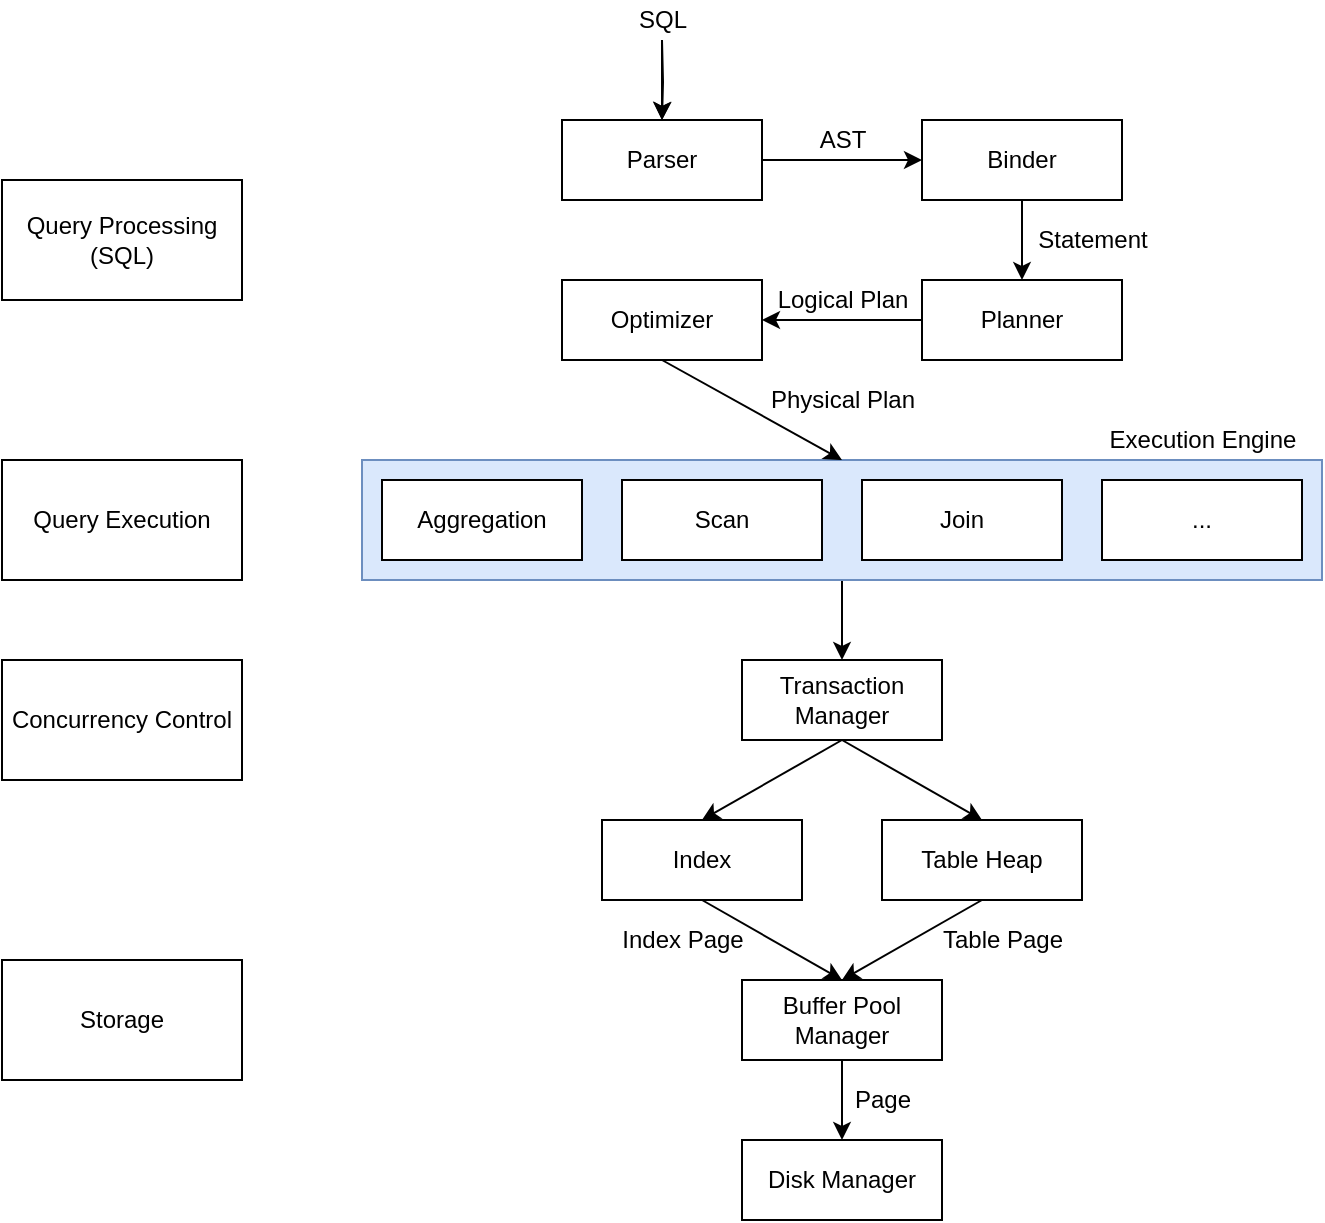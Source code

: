 <mxfile version="14.6.13" type="device"><diagram id="AxbCKd5H-cRFrtCrANaH" name="Page-1"><mxGraphModel dx="1796" dy="672" grid="1" gridSize="10" guides="1" tooltips="1" connect="1" arrows="1" fold="1" page="1" pageScale="1" pageWidth="850" pageHeight="1100" math="0" shadow="0"><root><mxCell id="0"/><mxCell id="1" parent="0"/><mxCell id="aJORgxq5RFMRZwedHOlV-42" value="" style="edgeStyle=orthogonalEdgeStyle;rounded=0;orthogonalLoop=1;jettySize=auto;html=1;" parent="1" source="aJORgxq5RFMRZwedHOlV-20" target="aJORgxq5RFMRZwedHOlV-27" edge="1"><mxGeometry relative="1" as="geometry"/></mxCell><mxCell id="aJORgxq5RFMRZwedHOlV-20" value="" style="rounded=0;whiteSpace=wrap;html=1;fillColor=#dae8fc;strokeColor=#6c8ebf;" parent="1" vertex="1"><mxGeometry x="120" y="320" width="480" height="60" as="geometry"/></mxCell><mxCell id="aJORgxq5RFMRZwedHOlV-4" value="" style="edgeStyle=orthogonalEdgeStyle;rounded=0;orthogonalLoop=1;jettySize=auto;html=1;" parent="1" source="aJORgxq5RFMRZwedHOlV-1" target="aJORgxq5RFMRZwedHOlV-3" edge="1"><mxGeometry relative="1" as="geometry"/></mxCell><mxCell id="aJORgxq5RFMRZwedHOlV-1" value="Parser" style="rounded=0;whiteSpace=wrap;html=1;" parent="1" vertex="1"><mxGeometry x="220" y="150" width="100" height="40" as="geometry"/></mxCell><mxCell id="aJORgxq5RFMRZwedHOlV-13" value="" style="edgeStyle=orthogonalEdgeStyle;rounded=0;orthogonalLoop=1;jettySize=auto;html=1;" parent="1" source="aJORgxq5RFMRZwedHOlV-3" target="aJORgxq5RFMRZwedHOlV-6" edge="1"><mxGeometry relative="1" as="geometry"/></mxCell><mxCell id="aJORgxq5RFMRZwedHOlV-3" value="Binder" style="rounded=0;whiteSpace=wrap;html=1;" parent="1" vertex="1"><mxGeometry x="400" y="150" width="100" height="40" as="geometry"/></mxCell><mxCell id="aJORgxq5RFMRZwedHOlV-5" value="AST" style="text;html=1;align=center;verticalAlign=middle;resizable=0;points=[];autosize=1;strokeColor=none;" parent="1" vertex="1"><mxGeometry x="340" y="150" width="40" height="20" as="geometry"/></mxCell><mxCell id="aJORgxq5RFMRZwedHOlV-14" value="" style="edgeStyle=orthogonalEdgeStyle;rounded=0;orthogonalLoop=1;jettySize=auto;html=1;" parent="1" source="aJORgxq5RFMRZwedHOlV-6" target="aJORgxq5RFMRZwedHOlV-9" edge="1"><mxGeometry relative="1" as="geometry"/></mxCell><mxCell id="aJORgxq5RFMRZwedHOlV-6" value="Planner" style="rounded=0;whiteSpace=wrap;html=1;" parent="1" vertex="1"><mxGeometry x="400" y="230" width="100" height="40" as="geometry"/></mxCell><mxCell id="aJORgxq5RFMRZwedHOlV-8" value="Statement" style="text;html=1;align=center;verticalAlign=middle;resizable=0;points=[];autosize=1;strokeColor=none;" parent="1" vertex="1"><mxGeometry x="450" y="200" width="70" height="20" as="geometry"/></mxCell><mxCell id="aJORgxq5RFMRZwedHOlV-9" value="Optimizer" style="rounded=0;whiteSpace=wrap;html=1;" parent="1" vertex="1"><mxGeometry x="220" y="230" width="100" height="40" as="geometry"/></mxCell><mxCell id="aJORgxq5RFMRZwedHOlV-11" value="Logical Plan" style="text;html=1;align=center;verticalAlign=middle;resizable=0;points=[];autosize=1;strokeColor=none;" parent="1" vertex="1"><mxGeometry x="320" y="230" width="80" height="20" as="geometry"/></mxCell><mxCell id="aJORgxq5RFMRZwedHOlV-12" value="Aggregation" style="rounded=0;whiteSpace=wrap;html=1;" parent="1" vertex="1"><mxGeometry x="130" y="330" width="100" height="40" as="geometry"/></mxCell><mxCell id="aJORgxq5RFMRZwedHOlV-15" value="Scan" style="rounded=0;whiteSpace=wrap;html=1;" parent="1" vertex="1"><mxGeometry x="250" y="330" width="100" height="40" as="geometry"/></mxCell><mxCell id="aJORgxq5RFMRZwedHOlV-17" value="Join" style="rounded=0;whiteSpace=wrap;html=1;" parent="1" vertex="1"><mxGeometry x="370" y="330" width="100" height="40" as="geometry"/></mxCell><mxCell id="aJORgxq5RFMRZwedHOlV-19" value="..." style="rounded=0;whiteSpace=wrap;html=1;" parent="1" vertex="1"><mxGeometry x="490" y="330" width="100" height="40" as="geometry"/></mxCell><mxCell id="aJORgxq5RFMRZwedHOlV-21" value="" style="endArrow=classic;html=1;exitX=0.5;exitY=1;exitDx=0;exitDy=0;entryX=0.5;entryY=0;entryDx=0;entryDy=0;" parent="1" source="aJORgxq5RFMRZwedHOlV-9" target="aJORgxq5RFMRZwedHOlV-20" edge="1"><mxGeometry width="50" height="50" relative="1" as="geometry"><mxPoint x="170" y="330" as="sourcePoint"/><mxPoint x="350" y="310" as="targetPoint"/></mxGeometry></mxCell><mxCell id="aJORgxq5RFMRZwedHOlV-22" value="Physical Plan" style="text;html=1;align=center;verticalAlign=middle;resizable=0;points=[];autosize=1;strokeColor=none;" parent="1" vertex="1"><mxGeometry x="315" y="280" width="90" height="20" as="geometry"/></mxCell><mxCell id="aJORgxq5RFMRZwedHOlV-23" value="Execution Engine" style="text;html=1;align=center;verticalAlign=middle;resizable=0;points=[];autosize=1;strokeColor=none;" parent="1" vertex="1"><mxGeometry x="485" y="300" width="110" height="20" as="geometry"/></mxCell><mxCell id="aJORgxq5RFMRZwedHOlV-24" value="Query Processing (SQL)" style="rounded=0;whiteSpace=wrap;html=1;" parent="1" vertex="1"><mxGeometry x="-60" y="180" width="120" height="60" as="geometry"/></mxCell><mxCell id="aJORgxq5RFMRZwedHOlV-25" value="Query Execution" style="rounded=0;whiteSpace=wrap;html=1;" parent="1" vertex="1"><mxGeometry x="-60" y="320" width="120" height="60" as="geometry"/></mxCell><mxCell id="aJORgxq5RFMRZwedHOlV-27" value="Transaction Manager" style="rounded=0;whiteSpace=wrap;html=1;" parent="1" vertex="1"><mxGeometry x="310" y="420" width="100" height="40" as="geometry"/></mxCell><mxCell id="aJORgxq5RFMRZwedHOlV-29" value="Index" style="rounded=0;whiteSpace=wrap;html=1;" parent="1" vertex="1"><mxGeometry x="240" y="500" width="100" height="40" as="geometry"/></mxCell><mxCell id="aJORgxq5RFMRZwedHOlV-30" value="Table Heap" style="rounded=0;whiteSpace=wrap;html=1;" parent="1" vertex="1"><mxGeometry x="380" y="500" width="100" height="40" as="geometry"/></mxCell><mxCell id="aJORgxq5RFMRZwedHOlV-33" value="" style="edgeStyle=orthogonalEdgeStyle;rounded=0;orthogonalLoop=1;jettySize=auto;html=1;" parent="1" source="aJORgxq5RFMRZwedHOlV-31" target="aJORgxq5RFMRZwedHOlV-32" edge="1"><mxGeometry relative="1" as="geometry"/></mxCell><mxCell id="aJORgxq5RFMRZwedHOlV-31" value="Buffer Pool Manager" style="rounded=0;whiteSpace=wrap;html=1;" parent="1" vertex="1"><mxGeometry x="310" y="580" width="100" height="40" as="geometry"/></mxCell><mxCell id="aJORgxq5RFMRZwedHOlV-32" value="Disk Manager" style="rounded=0;whiteSpace=wrap;html=1;" parent="1" vertex="1"><mxGeometry x="310" y="660" width="100" height="40" as="geometry"/></mxCell><mxCell id="aJORgxq5RFMRZwedHOlV-34" value="Page" style="text;html=1;align=center;verticalAlign=middle;resizable=0;points=[];autosize=1;strokeColor=none;" parent="1" vertex="1"><mxGeometry x="360" y="630" width="40" height="20" as="geometry"/></mxCell><mxCell id="aJORgxq5RFMRZwedHOlV-36" value="" style="endArrow=classic;html=1;exitX=0.5;exitY=1;exitDx=0;exitDy=0;entryX=0.5;entryY=0;entryDx=0;entryDy=0;" parent="1" source="aJORgxq5RFMRZwedHOlV-30" target="aJORgxq5RFMRZwedHOlV-31" edge="1"><mxGeometry width="50" height="50" relative="1" as="geometry"><mxPoint x="440" y="620" as="sourcePoint"/><mxPoint x="490" y="570" as="targetPoint"/></mxGeometry></mxCell><mxCell id="aJORgxq5RFMRZwedHOlV-37" value="Table Page" style="text;html=1;align=center;verticalAlign=middle;resizable=0;points=[];autosize=1;strokeColor=none;" parent="1" vertex="1"><mxGeometry x="400" y="550" width="80" height="20" as="geometry"/></mxCell><mxCell id="aJORgxq5RFMRZwedHOlV-38" value="" style="endArrow=classic;html=1;entryX=0.5;entryY=0;entryDx=0;entryDy=0;exitX=0.5;exitY=1;exitDx=0;exitDy=0;" parent="1" source="aJORgxq5RFMRZwedHOlV-29" target="aJORgxq5RFMRZwedHOlV-31" edge="1"><mxGeometry width="50" height="50" relative="1" as="geometry"><mxPoint x="220" y="620" as="sourcePoint"/><mxPoint x="270" y="570" as="targetPoint"/></mxGeometry></mxCell><mxCell id="aJORgxq5RFMRZwedHOlV-39" value="Index Page" style="text;html=1;align=center;verticalAlign=middle;resizable=0;points=[];autosize=1;strokeColor=none;" parent="1" vertex="1"><mxGeometry x="240" y="550" width="80" height="20" as="geometry"/></mxCell><mxCell id="aJORgxq5RFMRZwedHOlV-40" value="" style="endArrow=classic;html=1;entryX=0.5;entryY=0;entryDx=0;entryDy=0;exitX=0.5;exitY=1;exitDx=0;exitDy=0;" parent="1" source="aJORgxq5RFMRZwedHOlV-27" target="aJORgxq5RFMRZwedHOlV-29" edge="1"><mxGeometry width="50" height="50" relative="1" as="geometry"><mxPoint x="220" y="480" as="sourcePoint"/><mxPoint x="270" y="430" as="targetPoint"/></mxGeometry></mxCell><mxCell id="aJORgxq5RFMRZwedHOlV-41" value="" style="endArrow=classic;html=1;entryX=0.5;entryY=0;entryDx=0;entryDy=0;" parent="1" target="aJORgxq5RFMRZwedHOlV-30" edge="1"><mxGeometry width="50" height="50" relative="1" as="geometry"><mxPoint x="360" y="460" as="sourcePoint"/><mxPoint x="500" y="430" as="targetPoint"/></mxGeometry></mxCell><mxCell id="aJORgxq5RFMRZwedHOlV-43" value="Concurrency Control" style="rounded=0;whiteSpace=wrap;html=1;" parent="1" vertex="1"><mxGeometry x="-60" y="420" width="120" height="60" as="geometry"/></mxCell><mxCell id="aJORgxq5RFMRZwedHOlV-44" value="Storage" style="rounded=0;whiteSpace=wrap;html=1;" parent="1" vertex="1"><mxGeometry x="-60" y="570" width="120" height="60" as="geometry"/></mxCell><mxCell id="ywtLykR-ic0ZpVA3X3bW-1" value="" style="endArrow=classic;html=1;entryX=0.5;entryY=0;entryDx=0;entryDy=0;" edge="1" parent="1" target="aJORgxq5RFMRZwedHOlV-1"><mxGeometry width="50" height="50" relative="1" as="geometry"><mxPoint x="270" y="110" as="sourcePoint"/><mxPoint x="290" y="60" as="targetPoint"/></mxGeometry></mxCell><mxCell id="ywtLykR-ic0ZpVA3X3bW-3" value="" style="edgeStyle=orthogonalEdgeStyle;rounded=0;orthogonalLoop=1;jettySize=auto;html=1;" edge="1" parent="1" target="aJORgxq5RFMRZwedHOlV-1"><mxGeometry relative="1" as="geometry"><mxPoint x="270" y="110" as="sourcePoint"/></mxGeometry></mxCell><mxCell id="ywtLykR-ic0ZpVA3X3bW-2" value="SQL" style="text;html=1;align=center;verticalAlign=middle;resizable=0;points=[];autosize=1;strokeColor=none;" vertex="1" parent="1"><mxGeometry x="250" y="90" width="40" height="20" as="geometry"/></mxCell></root></mxGraphModel></diagram></mxfile>
